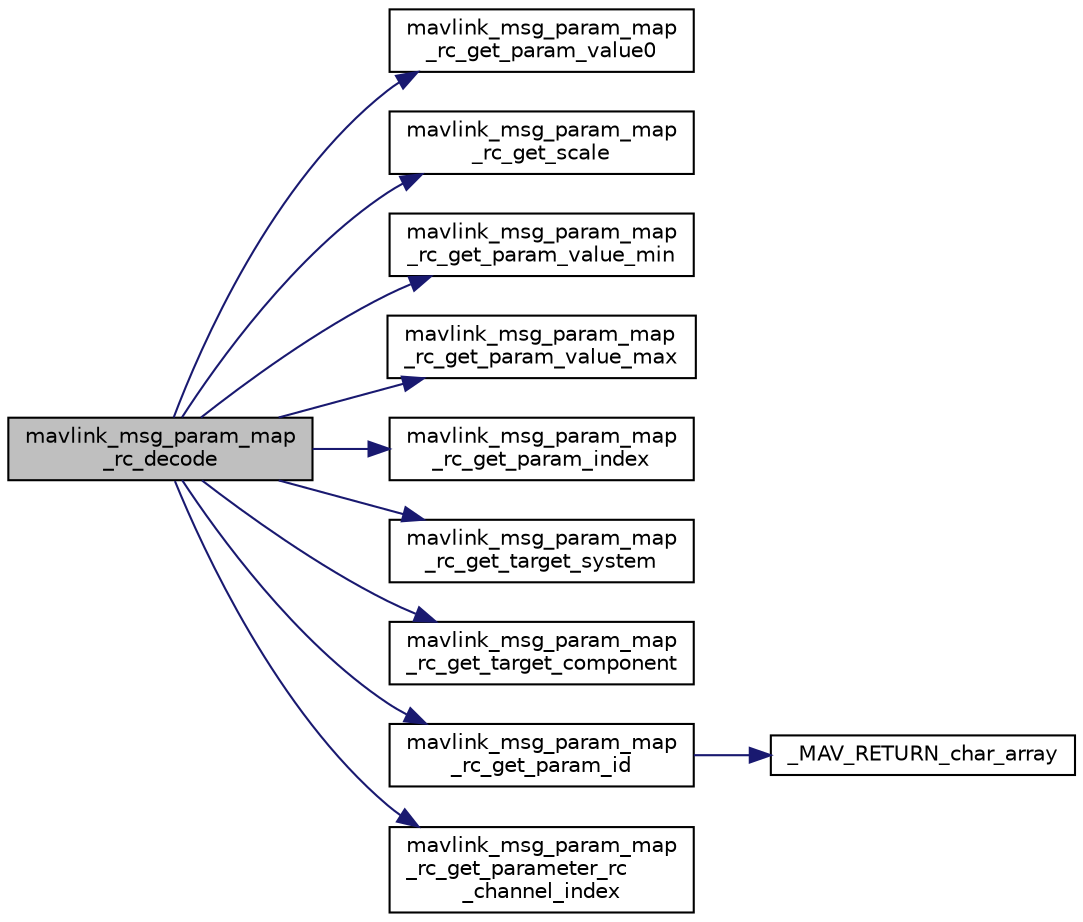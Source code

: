 digraph "mavlink_msg_param_map_rc_decode"
{
 // INTERACTIVE_SVG=YES
  edge [fontname="Helvetica",fontsize="10",labelfontname="Helvetica",labelfontsize="10"];
  node [fontname="Helvetica",fontsize="10",shape=record];
  rankdir="LR";
  Node1 [label="mavlink_msg_param_map\l_rc_decode",height=0.2,width=0.4,color="black", fillcolor="grey75", style="filled" fontcolor="black"];
  Node1 -> Node2 [color="midnightblue",fontsize="10",style="solid",fontname="Helvetica"];
  Node2 [label="mavlink_msg_param_map\l_rc_get_param_value0",height=0.2,width=0.4,color="black", fillcolor="white", style="filled",URL="$mavlink__msg__param__map__rc_8h.html#ab453a0c003d02251bd0b1c21511aeb1e",tooltip="Get field param_value0 from param_map_rc message. "];
  Node1 -> Node3 [color="midnightblue",fontsize="10",style="solid",fontname="Helvetica"];
  Node3 [label="mavlink_msg_param_map\l_rc_get_scale",height=0.2,width=0.4,color="black", fillcolor="white", style="filled",URL="$mavlink__msg__param__map__rc_8h.html#a89c685ecbe473f80953220a62def57b5",tooltip="Get field scale from param_map_rc message. "];
  Node1 -> Node4 [color="midnightblue",fontsize="10",style="solid",fontname="Helvetica"];
  Node4 [label="mavlink_msg_param_map\l_rc_get_param_value_min",height=0.2,width=0.4,color="black", fillcolor="white", style="filled",URL="$mavlink__msg__param__map__rc_8h.html#ab7386523f64f313be47d1bd24fbc361b",tooltip="Get field param_value_min from param_map_rc message. "];
  Node1 -> Node5 [color="midnightblue",fontsize="10",style="solid",fontname="Helvetica"];
  Node5 [label="mavlink_msg_param_map\l_rc_get_param_value_max",height=0.2,width=0.4,color="black", fillcolor="white", style="filled",URL="$mavlink__msg__param__map__rc_8h.html#accd271d7f271a56d53d898630fdddecf",tooltip="Get field param_value_max from param_map_rc message. "];
  Node1 -> Node6 [color="midnightblue",fontsize="10",style="solid",fontname="Helvetica"];
  Node6 [label="mavlink_msg_param_map\l_rc_get_param_index",height=0.2,width=0.4,color="black", fillcolor="white", style="filled",URL="$mavlink__msg__param__map__rc_8h.html#afc963bbf4c06d6d8454c473b641e6255",tooltip="Get field param_index from param_map_rc message. "];
  Node1 -> Node7 [color="midnightblue",fontsize="10",style="solid",fontname="Helvetica"];
  Node7 [label="mavlink_msg_param_map\l_rc_get_target_system",height=0.2,width=0.4,color="black", fillcolor="white", style="filled",URL="$mavlink__msg__param__map__rc_8h.html#a55a63f6282ec6eb9f4b50014d0837d32",tooltip="Send a param_map_rc message. "];
  Node1 -> Node8 [color="midnightblue",fontsize="10",style="solid",fontname="Helvetica"];
  Node8 [label="mavlink_msg_param_map\l_rc_get_target_component",height=0.2,width=0.4,color="black", fillcolor="white", style="filled",URL="$mavlink__msg__param__map__rc_8h.html#a5eb192bdbe9e418b028c6e3ee31a9090",tooltip="Get field target_component from param_map_rc message. "];
  Node1 -> Node9 [color="midnightblue",fontsize="10",style="solid",fontname="Helvetica"];
  Node9 [label="mavlink_msg_param_map\l_rc_get_param_id",height=0.2,width=0.4,color="black", fillcolor="white", style="filled",URL="$mavlink__msg__param__map__rc_8h.html#af3b0a8a228d9b235e5ebd40b9e8ad466",tooltip="Get field param_id from param_map_rc message. "];
  Node9 -> Node10 [color="midnightblue",fontsize="10",style="solid",fontname="Helvetica"];
  Node10 [label="_MAV_RETURN_char_array",height=0.2,width=0.4,color="black", fillcolor="white", style="filled",URL="$v0_89_2protocol_8h.html#a12ebb16564718cc14d12b46458bbb290"];
  Node1 -> Node11 [color="midnightblue",fontsize="10",style="solid",fontname="Helvetica"];
  Node11 [label="mavlink_msg_param_map\l_rc_get_parameter_rc\l_channel_index",height=0.2,width=0.4,color="black", fillcolor="white", style="filled",URL="$mavlink__msg__param__map__rc_8h.html#a709136c35b0f78c23f93fe3a0d9a8138",tooltip="Get field parameter_rc_channel_index from param_map_rc message. "];
}
